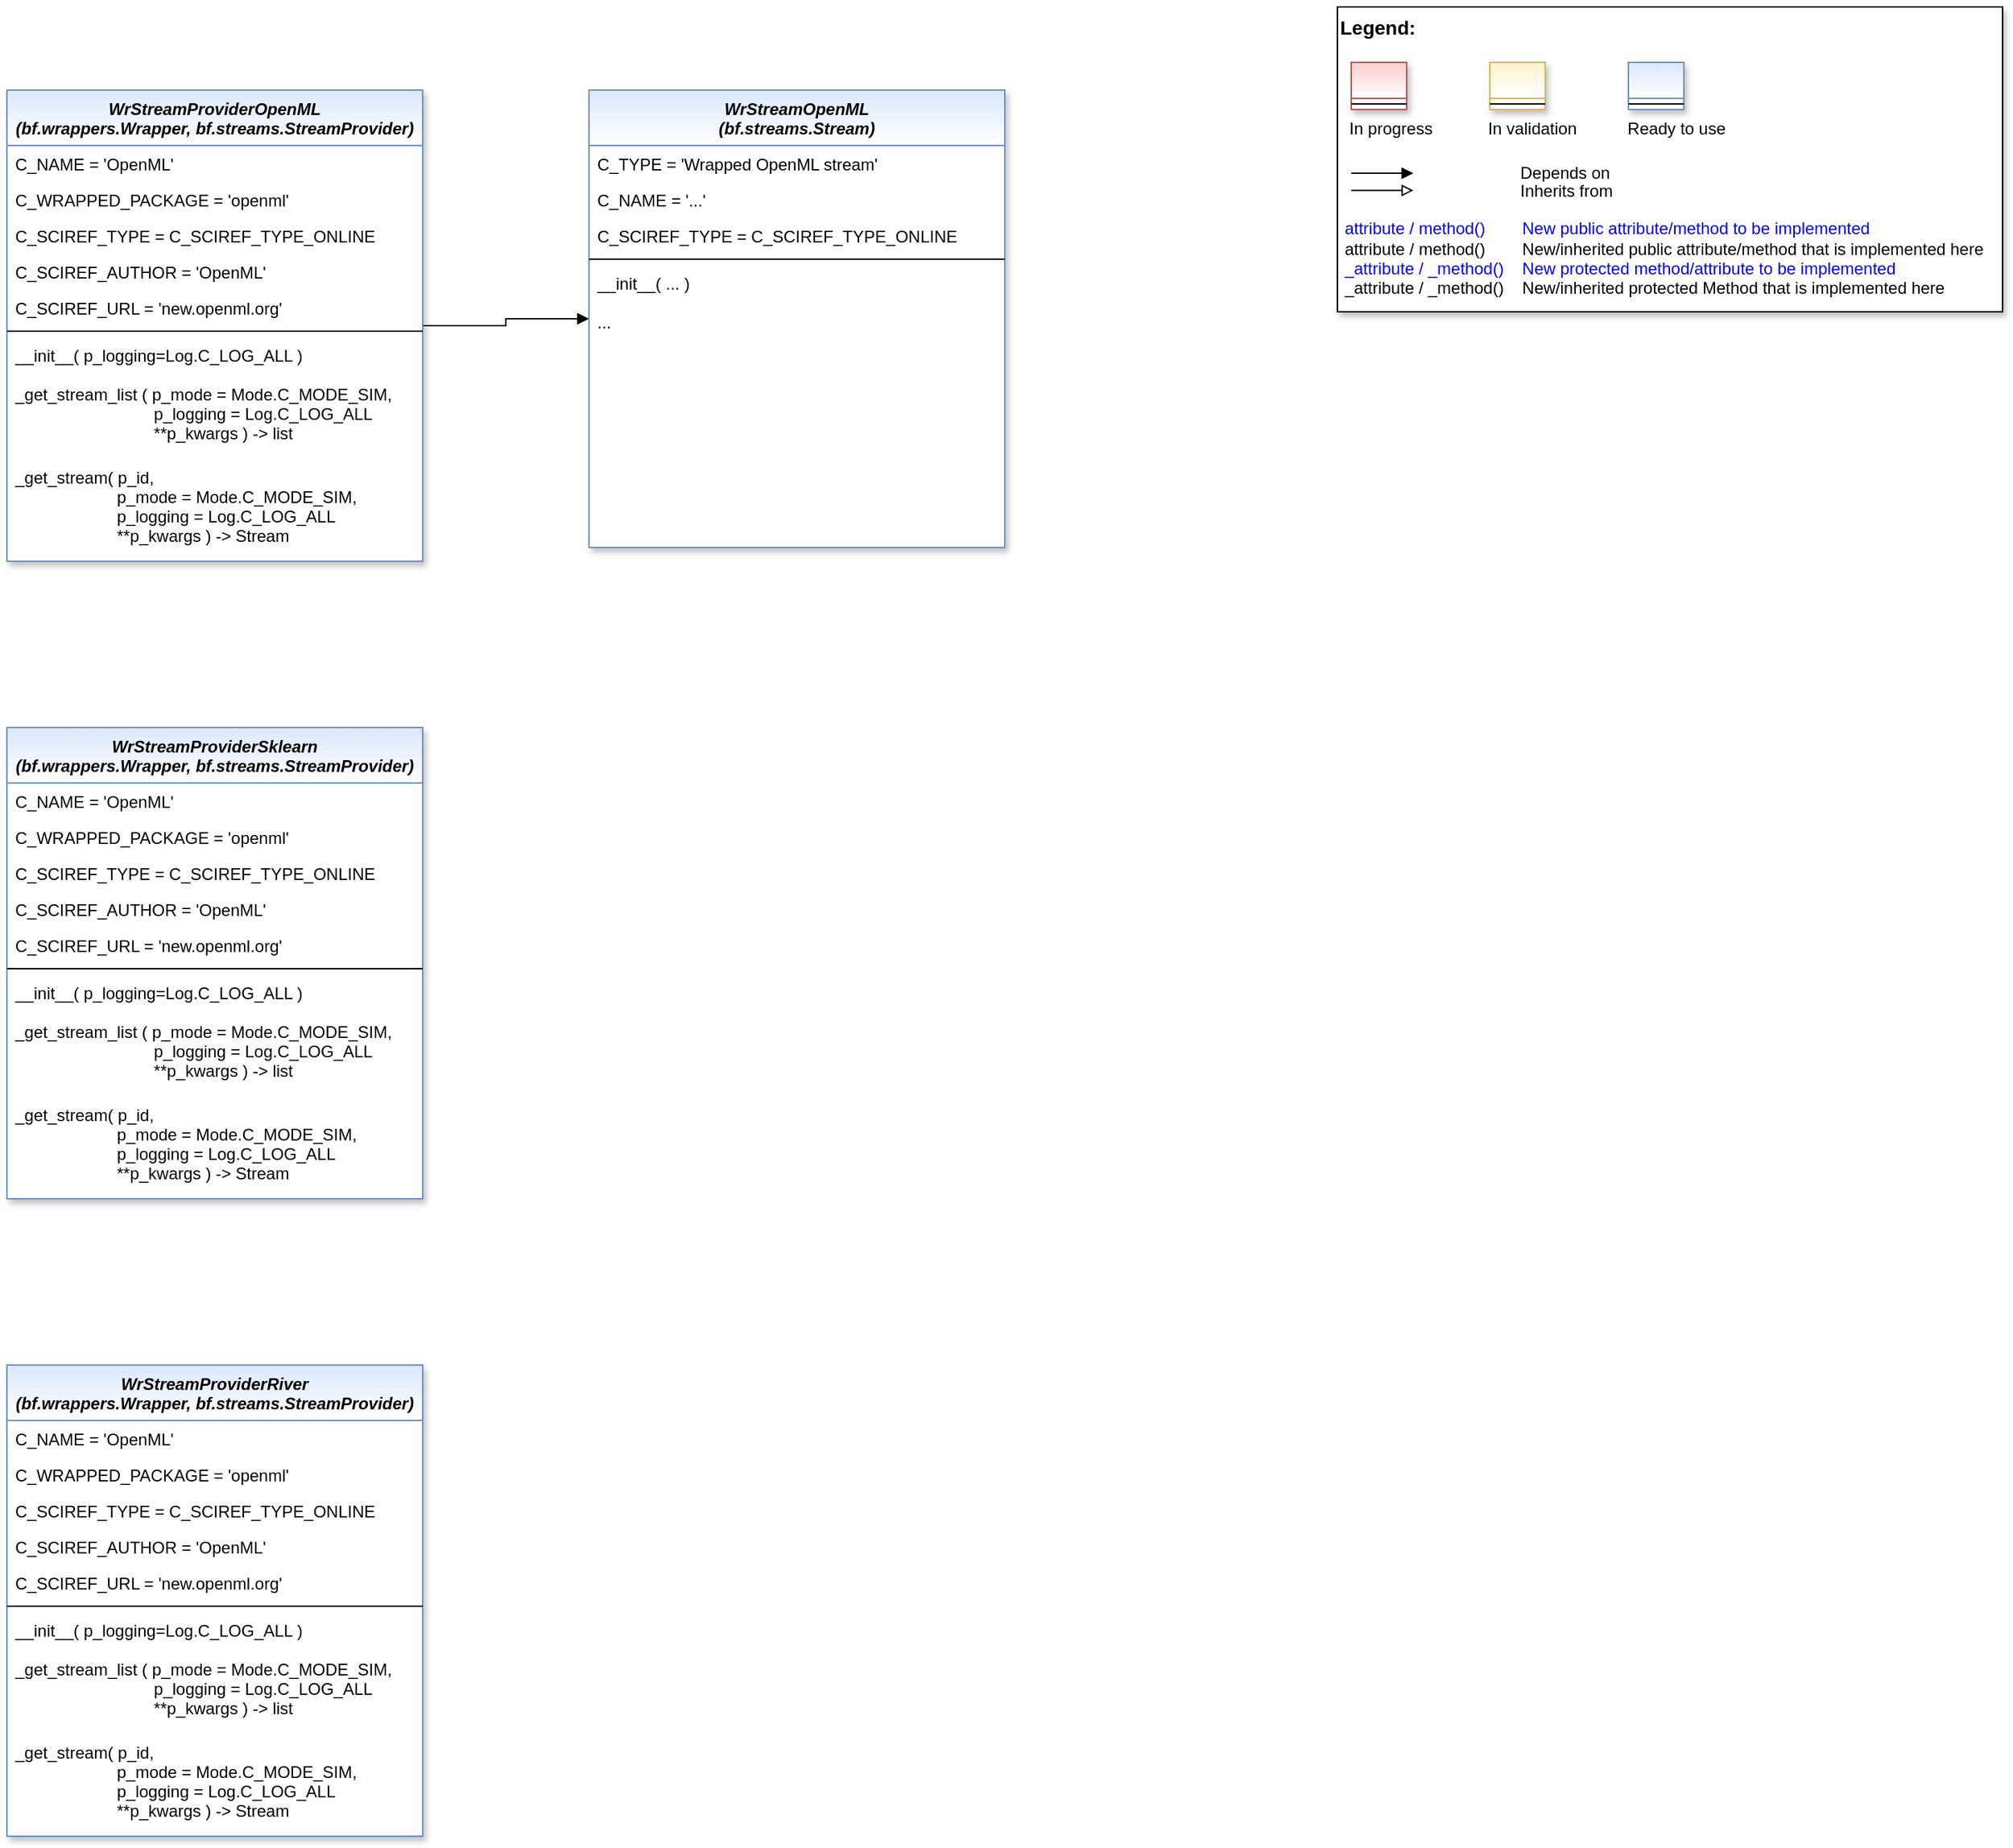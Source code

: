 <mxfile version="20.3.0" type="device"><diagram id="C5RBs43oDa-KdzZeNtuy" name="Page-1"><mxGraphModel dx="1378" dy="905" grid="1" gridSize="10" guides="1" tooltips="1" connect="1" arrows="1" fold="1" page="1" pageScale="1" pageWidth="2336" pageHeight="1654" math="0" shadow="0"><root><mxCell id="WIyWlLk6GJQsqaUBKTNV-0"/><mxCell id="WIyWlLk6GJQsqaUBKTNV-1" parent="WIyWlLk6GJQsqaUBKTNV-0"/><mxCell id="Q9kL15b_nmazm_Xh1AIU-16" style="edgeStyle=orthogonalEdgeStyle;rounded=0;orthogonalLoop=1;jettySize=auto;html=1;fontColor=default;endArrow=block;endFill=1;" edge="1" parent="WIyWlLk6GJQsqaUBKTNV-1" source="dl7jBH0QpKdt2L9IKGmV-13" target="Q9kL15b_nmazm_Xh1AIU-5"><mxGeometry relative="1" as="geometry"/></mxCell><mxCell id="dl7jBH0QpKdt2L9IKGmV-13" value="WrStreamProviderOpenML &#10;(bf.wrappers.Wrapper, bf.streams.StreamProvider)" style="swimlane;fontStyle=3;align=center;verticalAlign=top;childLayout=stackLayout;horizontal=1;startSize=40;horizontalStack=0;resizeParent=1;resizeLast=0;collapsible=1;marginBottom=0;rounded=0;shadow=1;strokeWidth=1;fillColor=#dae8fc;strokeColor=#6c8ebf;gradientColor=#ffffff;swimlaneFillColor=#ffffff;" parent="WIyWlLk6GJQsqaUBKTNV-1" vertex="1"><mxGeometry x="40" y="100" width="300" height="340" as="geometry"><mxRectangle x="230" y="140" width="160" height="26" as="alternateBounds"/></mxGeometry></mxCell><mxCell id="dl7jBH0QpKdt2L9IKGmV-24" value="C_NAME = 'OpenML'" style="text;align=left;verticalAlign=top;spacingLeft=4;spacingRight=4;overflow=hidden;rotatable=0;points=[[0,0.5],[1,0.5]];portConstraint=eastwest;" parent="dl7jBH0QpKdt2L9IKGmV-13" vertex="1"><mxGeometry y="40" width="300" height="26" as="geometry"/></mxCell><mxCell id="dl7jBH0QpKdt2L9IKGmV-25" value="C_WRAPPED_PACKAGE = 'openml'" style="text;align=left;verticalAlign=top;spacingLeft=4;spacingRight=4;overflow=hidden;rotatable=0;points=[[0,0.5],[1,0.5]];portConstraint=eastwest;" parent="dl7jBH0QpKdt2L9IKGmV-13" vertex="1"><mxGeometry y="66" width="300" height="26" as="geometry"/></mxCell><mxCell id="Q9kL15b_nmazm_Xh1AIU-0" value="C_SCIREF_TYPE = C_SCIREF_TYPE_ONLINE" style="text;align=left;verticalAlign=top;spacingLeft=4;spacingRight=4;overflow=hidden;rotatable=0;points=[[0,0.5],[1,0.5]];portConstraint=eastwest;" vertex="1" parent="dl7jBH0QpKdt2L9IKGmV-13"><mxGeometry y="92" width="300" height="26" as="geometry"/></mxCell><mxCell id="Q9kL15b_nmazm_Xh1AIU-1" value="C_SCIREF_AUTHOR = 'OpenML'" style="text;align=left;verticalAlign=top;spacingLeft=4;spacingRight=4;overflow=hidden;rotatable=0;points=[[0,0.5],[1,0.5]];portConstraint=eastwest;" vertex="1" parent="dl7jBH0QpKdt2L9IKGmV-13"><mxGeometry y="118" width="300" height="26" as="geometry"/></mxCell><mxCell id="Q9kL15b_nmazm_Xh1AIU-2" value="C_SCIREF_URL = 'new.openml.org'" style="text;align=left;verticalAlign=top;spacingLeft=4;spacingRight=4;overflow=hidden;rotatable=0;points=[[0,0.5],[1,0.5]];portConstraint=eastwest;" vertex="1" parent="dl7jBH0QpKdt2L9IKGmV-13"><mxGeometry y="144" width="300" height="26" as="geometry"/></mxCell><mxCell id="dl7jBH0QpKdt2L9IKGmV-20" value="" style="line;html=1;strokeWidth=1;align=left;verticalAlign=middle;spacingTop=-1;spacingLeft=3;spacingRight=3;rotatable=0;labelPosition=right;points=[];portConstraint=eastwest;" parent="dl7jBH0QpKdt2L9IKGmV-13" vertex="1"><mxGeometry y="170" width="300" height="8" as="geometry"/></mxCell><mxCell id="dl7jBH0QpKdt2L9IKGmV-21" value="__init__( p_logging=Log.C_LOG_ALL )" style="text;align=left;verticalAlign=top;spacingLeft=4;spacingRight=4;overflow=hidden;rotatable=0;points=[[0,0.5],[1,0.5]];portConstraint=eastwest;" parent="dl7jBH0QpKdt2L9IKGmV-13" vertex="1"><mxGeometry y="178" width="300" height="28" as="geometry"/></mxCell><mxCell id="Q9kL15b_nmazm_Xh1AIU-3" value="_get_stream_list ( p_mode = Mode.C_MODE_SIM,&#10;                              p_logging = Log.C_LOG_ALL &#10;                              **p_kwargs ) -&gt; list " style="text;align=left;verticalAlign=top;spacingLeft=4;spacingRight=4;overflow=hidden;rotatable=0;points=[[0,0.5],[1,0.5]];portConstraint=eastwest;fontColor=default;" vertex="1" parent="dl7jBH0QpKdt2L9IKGmV-13"><mxGeometry y="206" width="300" height="60" as="geometry"/></mxCell><mxCell id="Q9kL15b_nmazm_Xh1AIU-4" value="_get_stream( p_id, &#10;                      p_mode = Mode.C_MODE_SIM,&#10;                      p_logging = Log.C_LOG_ALL &#10;                      **p_kwargs ) -&gt; Stream " style="text;align=left;verticalAlign=top;spacingLeft=4;spacingRight=4;overflow=hidden;rotatable=0;points=[[0,0.5],[1,0.5]];portConstraint=eastwest;fontColor=default;" vertex="1" parent="dl7jBH0QpKdt2L9IKGmV-13"><mxGeometry y="266" width="300" height="70" as="geometry"/></mxCell><mxCell id="4z1ZA7iLyQSW-nbc1bQL-4" value="" style="group" parent="WIyWlLk6GJQsqaUBKTNV-1" vertex="1" connectable="0"><mxGeometry x="1000" y="40" width="480" height="220" as="geometry"/></mxCell><mxCell id="4z1ZA7iLyQSW-nbc1bQL-5" value="&lt;font color=&quot;#000000&quot; size=&quot;1&quot;&gt;&lt;b style=&quot;font-size: 14px&quot;&gt;Legend:&lt;br&gt;&lt;/b&gt;&lt;/font&gt;&lt;br&gt;&lt;br&gt;&lt;br&gt;&lt;font color=&quot;#0000ff&quot; style=&quot;font-size: 6px&quot;&gt;&lt;br&gt;&lt;/font&gt;&lt;span style=&quot;color: rgb(0 , 0 , 0)&quot;&gt;&lt;font style=&quot;font-size: 4px&quot;&gt;&amp;nbsp; &amp;nbsp;&lt;/font&gt;&amp;nbsp;In progress&amp;nbsp; &amp;nbsp; &amp;nbsp; &amp;nbsp; &amp;nbsp; &amp;nbsp; In validation&amp;nbsp; &amp;nbsp; &amp;nbsp; &amp;nbsp; &amp;nbsp; &amp;nbsp;Ready to use&lt;/span&gt;&lt;font color=&quot;#000000&quot;&gt;&amp;nbsp;&lt;br&gt;&lt;/font&gt;&lt;font color=&quot;#0000ff&quot;&gt;&lt;br&gt;&lt;br&gt;&lt;br&gt;&lt;br&gt;&amp;nbsp;attribute / method()&amp;nbsp; &amp;nbsp; &amp;nbsp; &amp;nbsp; New public attribute/method to be implemented&lt;/font&gt;&lt;br&gt;&lt;font color=&quot;#000000&quot;&gt;&amp;nbsp;&lt;/font&gt;&lt;font color=&quot;#000000&quot;&gt;attribute / method()&lt;span&gt;&#9;&lt;/span&gt;&amp;nbsp; &amp;nbsp; &amp;nbsp; &amp;nbsp;New/inherited public attribute/method that is implemented here&lt;br&gt;&lt;/font&gt;&lt;font color=&quot;#0000ff&quot;&gt;&amp;nbsp;_attribute /&amp;nbsp;&lt;/font&gt;&lt;font color=&quot;#0000ff&quot;&gt;_method()&amp;nbsp; &amp;nbsp; New protected method/attribute to be implemented&lt;/font&gt;&lt;br&gt;&lt;font color=&quot;#000000&quot;&gt;&amp;nbsp;_attribute / _method()&amp;nbsp; &amp;nbsp; New/inherited protected Method that is implemented here&lt;br&gt;&lt;/font&gt;&lt;font color=&quot;#000000&quot;&gt;&lt;br&gt;&lt;br&gt;&lt;br&gt;&lt;br&gt;&lt;br&gt;&lt;/font&gt;" style="text;html=1;align=left;verticalAlign=top;whiteSpace=wrap;rounded=0;fontColor=#006600;strokeColor=#000000;shadow=1;fillColor=#ffffff;" parent="4z1ZA7iLyQSW-nbc1bQL-4" vertex="1"><mxGeometry width="480" height="220" as="geometry"/></mxCell><mxCell id="4z1ZA7iLyQSW-nbc1bQL-6" value="Depends on" style="endArrow=block;html=1;labelPosition=right;verticalLabelPosition=middle;align=left;verticalAlign=middle;endFill=1;fontSize=12;" parent="4z1ZA7iLyQSW-nbc1bQL-4" edge="1"><mxGeometry x="-1590" y="-2180" width="50" height="50" as="geometry"><mxPoint x="10.0" y="120.003" as="sourcePoint"/><mxPoint x="54.848" y="120.003" as="targetPoint"/><mxPoint x="98" as="offset"/><Array as="points"><mxPoint x="30" y="120"/></Array></mxGeometry></mxCell><mxCell id="4z1ZA7iLyQSW-nbc1bQL-7" value="Inherits from" style="endArrow=block;html=1;labelPosition=right;verticalLabelPosition=middle;align=left;verticalAlign=middle;endFill=0;fontSize=12;" parent="4z1ZA7iLyQSW-nbc1bQL-4" edge="1"><mxGeometry x="-1590" y="-2180" width="50" height="50" as="geometry"><mxPoint x="10.0" y="132.385" as="sourcePoint"/><mxPoint x="54.848" y="132.385" as="targetPoint"/><mxPoint x="98" y="1" as="offset"/></mxGeometry></mxCell><mxCell id="4z1ZA7iLyQSW-nbc1bQL-8" value="" style="swimlane;fontStyle=3;align=center;verticalAlign=top;childLayout=stackLayout;horizontal=1;startSize=26;horizontalStack=0;resizeParent=1;resizeLast=0;collapsible=1;marginBottom=0;rounded=0;shadow=1;strokeWidth=1;fillColor=#f8cecc;strokeColor=#b85450;gradientColor=#ffffff;swimlaneFillColor=#ffffff;" parent="4z1ZA7iLyQSW-nbc1bQL-4" vertex="1"><mxGeometry x="10" y="40" width="40" height="34" as="geometry"><mxRectangle x="230" y="140" width="160" height="26" as="alternateBounds"/></mxGeometry></mxCell><mxCell id="4z1ZA7iLyQSW-nbc1bQL-9" value="" style="line;html=1;strokeWidth=1;align=left;verticalAlign=middle;spacingTop=-1;spacingLeft=3;spacingRight=3;rotatable=0;labelPosition=right;points=[];portConstraint=eastwest;" parent="4z1ZA7iLyQSW-nbc1bQL-8" vertex="1"><mxGeometry y="26" width="40" height="8" as="geometry"/></mxCell><mxCell id="4z1ZA7iLyQSW-nbc1bQL-10" value="" style="swimlane;fontStyle=3;align=center;verticalAlign=top;childLayout=stackLayout;horizontal=1;startSize=26;horizontalStack=0;resizeParent=1;resizeLast=0;collapsible=1;marginBottom=0;rounded=0;shadow=1;strokeWidth=1;fillColor=#fff2cc;strokeColor=#d6b656;gradientColor=#ffffff;swimlaneFillColor=#ffffff;" parent="4z1ZA7iLyQSW-nbc1bQL-4" vertex="1"><mxGeometry x="110" y="40" width="40" height="34" as="geometry"><mxRectangle x="230" y="140" width="160" height="26" as="alternateBounds"/></mxGeometry></mxCell><mxCell id="4z1ZA7iLyQSW-nbc1bQL-11" value="" style="line;html=1;strokeWidth=1;align=left;verticalAlign=middle;spacingTop=-1;spacingLeft=3;spacingRight=3;rotatable=0;labelPosition=right;points=[];portConstraint=eastwest;" parent="4z1ZA7iLyQSW-nbc1bQL-10" vertex="1"><mxGeometry y="26" width="40" height="8" as="geometry"/></mxCell><mxCell id="4z1ZA7iLyQSW-nbc1bQL-12" value="" style="swimlane;fontStyle=3;align=center;verticalAlign=top;childLayout=stackLayout;horizontal=1;startSize=26;horizontalStack=0;resizeParent=1;resizeLast=0;collapsible=1;marginBottom=0;rounded=0;shadow=1;strokeWidth=1;fillColor=#dae8fc;strokeColor=#6c8ebf;gradientColor=#ffffff;swimlaneFillColor=#ffffff;" parent="4z1ZA7iLyQSW-nbc1bQL-4" vertex="1"><mxGeometry x="210" y="40" width="40" height="34" as="geometry"><mxRectangle x="230" y="140" width="160" height="26" as="alternateBounds"/></mxGeometry></mxCell><mxCell id="4z1ZA7iLyQSW-nbc1bQL-13" value="" style="line;html=1;strokeWidth=1;align=left;verticalAlign=middle;spacingTop=-1;spacingLeft=3;spacingRight=3;rotatable=0;labelPosition=right;points=[];portConstraint=eastwest;" parent="4z1ZA7iLyQSW-nbc1bQL-12" vertex="1"><mxGeometry y="26" width="40" height="8" as="geometry"/></mxCell><mxCell id="Q9kL15b_nmazm_Xh1AIU-5" value="WrStreamOpenML &#10;(bf.streams.Stream)" style="swimlane;fontStyle=3;align=center;verticalAlign=top;childLayout=stackLayout;horizontal=1;startSize=40;horizontalStack=0;resizeParent=1;resizeLast=0;collapsible=1;marginBottom=0;rounded=0;shadow=1;strokeWidth=1;fillColor=#dae8fc;strokeColor=#6c8ebf;gradientColor=#ffffff;swimlaneFillColor=#ffffff;" vertex="1" parent="WIyWlLk6GJQsqaUBKTNV-1"><mxGeometry x="460" y="100" width="300" height="330" as="geometry"><mxRectangle x="230" y="140" width="160" height="26" as="alternateBounds"/></mxGeometry></mxCell><mxCell id="Q9kL15b_nmazm_Xh1AIU-7" value="C_TYPE = 'Wrapped OpenML stream'" style="text;align=left;verticalAlign=top;spacingLeft=4;spacingRight=4;overflow=hidden;rotatable=0;points=[[0,0.5],[1,0.5]];portConstraint=eastwest;" vertex="1" parent="Q9kL15b_nmazm_Xh1AIU-5"><mxGeometry y="40" width="300" height="26" as="geometry"/></mxCell><mxCell id="Q9kL15b_nmazm_Xh1AIU-6" value="C_NAME = '...'" style="text;align=left;verticalAlign=top;spacingLeft=4;spacingRight=4;overflow=hidden;rotatable=0;points=[[0,0.5],[1,0.5]];portConstraint=eastwest;" vertex="1" parent="Q9kL15b_nmazm_Xh1AIU-5"><mxGeometry y="66" width="300" height="26" as="geometry"/></mxCell><mxCell id="Q9kL15b_nmazm_Xh1AIU-8" value="C_SCIREF_TYPE = C_SCIREF_TYPE_ONLINE" style="text;align=left;verticalAlign=top;spacingLeft=4;spacingRight=4;overflow=hidden;rotatable=0;points=[[0,0.5],[1,0.5]];portConstraint=eastwest;" vertex="1" parent="Q9kL15b_nmazm_Xh1AIU-5"><mxGeometry y="92" width="300" height="26" as="geometry"/></mxCell><mxCell id="Q9kL15b_nmazm_Xh1AIU-11" value="" style="line;html=1;strokeWidth=1;align=left;verticalAlign=middle;spacingTop=-1;spacingLeft=3;spacingRight=3;rotatable=0;labelPosition=right;points=[];portConstraint=eastwest;" vertex="1" parent="Q9kL15b_nmazm_Xh1AIU-5"><mxGeometry y="118" width="300" height="8" as="geometry"/></mxCell><mxCell id="Q9kL15b_nmazm_Xh1AIU-17" value="__init__( ... )" style="text;align=left;verticalAlign=top;spacingLeft=4;spacingRight=4;overflow=hidden;rotatable=0;points=[[0,0.5],[1,0.5]];portConstraint=eastwest;" vertex="1" parent="Q9kL15b_nmazm_Xh1AIU-5"><mxGeometry y="126" width="300" height="28" as="geometry"/></mxCell><mxCell id="Q9kL15b_nmazm_Xh1AIU-18" value="..." style="text;align=left;verticalAlign=top;spacingLeft=4;spacingRight=4;overflow=hidden;rotatable=0;points=[[0,0.5],[1,0.5]];portConstraint=eastwest;" vertex="1" parent="Q9kL15b_nmazm_Xh1AIU-5"><mxGeometry y="154" width="300" height="28" as="geometry"/></mxCell><mxCell id="Q9kL15b_nmazm_Xh1AIU-19" value="WrStreamProviderSklearn&#10;(bf.wrappers.Wrapper, bf.streams.StreamProvider)" style="swimlane;fontStyle=3;align=center;verticalAlign=top;childLayout=stackLayout;horizontal=1;startSize=40;horizontalStack=0;resizeParent=1;resizeLast=0;collapsible=1;marginBottom=0;rounded=0;shadow=1;strokeWidth=1;fillColor=#dae8fc;strokeColor=#6c8ebf;gradientColor=#ffffff;swimlaneFillColor=#ffffff;" vertex="1" parent="WIyWlLk6GJQsqaUBKTNV-1"><mxGeometry x="40" y="560" width="300" height="340" as="geometry"><mxRectangle x="230" y="140" width="160" height="26" as="alternateBounds"/></mxGeometry></mxCell><mxCell id="Q9kL15b_nmazm_Xh1AIU-20" value="C_NAME = 'OpenML'" style="text;align=left;verticalAlign=top;spacingLeft=4;spacingRight=4;overflow=hidden;rotatable=0;points=[[0,0.5],[1,0.5]];portConstraint=eastwest;" vertex="1" parent="Q9kL15b_nmazm_Xh1AIU-19"><mxGeometry y="40" width="300" height="26" as="geometry"/></mxCell><mxCell id="Q9kL15b_nmazm_Xh1AIU-21" value="C_WRAPPED_PACKAGE = 'openml'" style="text;align=left;verticalAlign=top;spacingLeft=4;spacingRight=4;overflow=hidden;rotatable=0;points=[[0,0.5],[1,0.5]];portConstraint=eastwest;" vertex="1" parent="Q9kL15b_nmazm_Xh1AIU-19"><mxGeometry y="66" width="300" height="26" as="geometry"/></mxCell><mxCell id="Q9kL15b_nmazm_Xh1AIU-22" value="C_SCIREF_TYPE = C_SCIREF_TYPE_ONLINE" style="text;align=left;verticalAlign=top;spacingLeft=4;spacingRight=4;overflow=hidden;rotatable=0;points=[[0,0.5],[1,0.5]];portConstraint=eastwest;" vertex="1" parent="Q9kL15b_nmazm_Xh1AIU-19"><mxGeometry y="92" width="300" height="26" as="geometry"/></mxCell><mxCell id="Q9kL15b_nmazm_Xh1AIU-23" value="C_SCIREF_AUTHOR = 'OpenML'" style="text;align=left;verticalAlign=top;spacingLeft=4;spacingRight=4;overflow=hidden;rotatable=0;points=[[0,0.5],[1,0.5]];portConstraint=eastwest;" vertex="1" parent="Q9kL15b_nmazm_Xh1AIU-19"><mxGeometry y="118" width="300" height="26" as="geometry"/></mxCell><mxCell id="Q9kL15b_nmazm_Xh1AIU-24" value="C_SCIREF_URL = 'new.openml.org'" style="text;align=left;verticalAlign=top;spacingLeft=4;spacingRight=4;overflow=hidden;rotatable=0;points=[[0,0.5],[1,0.5]];portConstraint=eastwest;" vertex="1" parent="Q9kL15b_nmazm_Xh1AIU-19"><mxGeometry y="144" width="300" height="26" as="geometry"/></mxCell><mxCell id="Q9kL15b_nmazm_Xh1AIU-25" value="" style="line;html=1;strokeWidth=1;align=left;verticalAlign=middle;spacingTop=-1;spacingLeft=3;spacingRight=3;rotatable=0;labelPosition=right;points=[];portConstraint=eastwest;" vertex="1" parent="Q9kL15b_nmazm_Xh1AIU-19"><mxGeometry y="170" width="300" height="8" as="geometry"/></mxCell><mxCell id="Q9kL15b_nmazm_Xh1AIU-26" value="__init__( p_logging=Log.C_LOG_ALL )" style="text;align=left;verticalAlign=top;spacingLeft=4;spacingRight=4;overflow=hidden;rotatable=0;points=[[0,0.5],[1,0.5]];portConstraint=eastwest;" vertex="1" parent="Q9kL15b_nmazm_Xh1AIU-19"><mxGeometry y="178" width="300" height="28" as="geometry"/></mxCell><mxCell id="Q9kL15b_nmazm_Xh1AIU-27" value="_get_stream_list ( p_mode = Mode.C_MODE_SIM,&#10;                              p_logging = Log.C_LOG_ALL &#10;                              **p_kwargs ) -&gt; list " style="text;align=left;verticalAlign=top;spacingLeft=4;spacingRight=4;overflow=hidden;rotatable=0;points=[[0,0.5],[1,0.5]];portConstraint=eastwest;fontColor=default;" vertex="1" parent="Q9kL15b_nmazm_Xh1AIU-19"><mxGeometry y="206" width="300" height="60" as="geometry"/></mxCell><mxCell id="Q9kL15b_nmazm_Xh1AIU-28" value="_get_stream( p_id, &#10;                      p_mode = Mode.C_MODE_SIM,&#10;                      p_logging = Log.C_LOG_ALL &#10;                      **p_kwargs ) -&gt; Stream " style="text;align=left;verticalAlign=top;spacingLeft=4;spacingRight=4;overflow=hidden;rotatable=0;points=[[0,0.5],[1,0.5]];portConstraint=eastwest;fontColor=default;" vertex="1" parent="Q9kL15b_nmazm_Xh1AIU-19"><mxGeometry y="266" width="300" height="70" as="geometry"/></mxCell><mxCell id="Q9kL15b_nmazm_Xh1AIU-29" value="WrStreamProviderRiver&#10;(bf.wrappers.Wrapper, bf.streams.StreamProvider)" style="swimlane;fontStyle=3;align=center;verticalAlign=top;childLayout=stackLayout;horizontal=1;startSize=40;horizontalStack=0;resizeParent=1;resizeLast=0;collapsible=1;marginBottom=0;rounded=0;shadow=1;strokeWidth=1;fillColor=#dae8fc;strokeColor=#6c8ebf;gradientColor=#ffffff;swimlaneFillColor=#ffffff;" vertex="1" parent="WIyWlLk6GJQsqaUBKTNV-1"><mxGeometry x="40" y="1020" width="300" height="340" as="geometry"><mxRectangle x="230" y="140" width="160" height="26" as="alternateBounds"/></mxGeometry></mxCell><mxCell id="Q9kL15b_nmazm_Xh1AIU-30" value="C_NAME = 'OpenML'" style="text;align=left;verticalAlign=top;spacingLeft=4;spacingRight=4;overflow=hidden;rotatable=0;points=[[0,0.5],[1,0.5]];portConstraint=eastwest;" vertex="1" parent="Q9kL15b_nmazm_Xh1AIU-29"><mxGeometry y="40" width="300" height="26" as="geometry"/></mxCell><mxCell id="Q9kL15b_nmazm_Xh1AIU-31" value="C_WRAPPED_PACKAGE = 'openml'" style="text;align=left;verticalAlign=top;spacingLeft=4;spacingRight=4;overflow=hidden;rotatable=0;points=[[0,0.5],[1,0.5]];portConstraint=eastwest;" vertex="1" parent="Q9kL15b_nmazm_Xh1AIU-29"><mxGeometry y="66" width="300" height="26" as="geometry"/></mxCell><mxCell id="Q9kL15b_nmazm_Xh1AIU-32" value="C_SCIREF_TYPE = C_SCIREF_TYPE_ONLINE" style="text;align=left;verticalAlign=top;spacingLeft=4;spacingRight=4;overflow=hidden;rotatable=0;points=[[0,0.5],[1,0.5]];portConstraint=eastwest;" vertex="1" parent="Q9kL15b_nmazm_Xh1AIU-29"><mxGeometry y="92" width="300" height="26" as="geometry"/></mxCell><mxCell id="Q9kL15b_nmazm_Xh1AIU-33" value="C_SCIREF_AUTHOR = 'OpenML'" style="text;align=left;verticalAlign=top;spacingLeft=4;spacingRight=4;overflow=hidden;rotatable=0;points=[[0,0.5],[1,0.5]];portConstraint=eastwest;" vertex="1" parent="Q9kL15b_nmazm_Xh1AIU-29"><mxGeometry y="118" width="300" height="26" as="geometry"/></mxCell><mxCell id="Q9kL15b_nmazm_Xh1AIU-34" value="C_SCIREF_URL = 'new.openml.org'" style="text;align=left;verticalAlign=top;spacingLeft=4;spacingRight=4;overflow=hidden;rotatable=0;points=[[0,0.5],[1,0.5]];portConstraint=eastwest;" vertex="1" parent="Q9kL15b_nmazm_Xh1AIU-29"><mxGeometry y="144" width="300" height="26" as="geometry"/></mxCell><mxCell id="Q9kL15b_nmazm_Xh1AIU-35" value="" style="line;html=1;strokeWidth=1;align=left;verticalAlign=middle;spacingTop=-1;spacingLeft=3;spacingRight=3;rotatable=0;labelPosition=right;points=[];portConstraint=eastwest;" vertex="1" parent="Q9kL15b_nmazm_Xh1AIU-29"><mxGeometry y="170" width="300" height="8" as="geometry"/></mxCell><mxCell id="Q9kL15b_nmazm_Xh1AIU-36" value="__init__( p_logging=Log.C_LOG_ALL )" style="text;align=left;verticalAlign=top;spacingLeft=4;spacingRight=4;overflow=hidden;rotatable=0;points=[[0,0.5],[1,0.5]];portConstraint=eastwest;" vertex="1" parent="Q9kL15b_nmazm_Xh1AIU-29"><mxGeometry y="178" width="300" height="28" as="geometry"/></mxCell><mxCell id="Q9kL15b_nmazm_Xh1AIU-37" value="_get_stream_list ( p_mode = Mode.C_MODE_SIM,&#10;                              p_logging = Log.C_LOG_ALL &#10;                              **p_kwargs ) -&gt; list " style="text;align=left;verticalAlign=top;spacingLeft=4;spacingRight=4;overflow=hidden;rotatable=0;points=[[0,0.5],[1,0.5]];portConstraint=eastwest;fontColor=default;" vertex="1" parent="Q9kL15b_nmazm_Xh1AIU-29"><mxGeometry y="206" width="300" height="60" as="geometry"/></mxCell><mxCell id="Q9kL15b_nmazm_Xh1AIU-38" value="_get_stream( p_id, &#10;                      p_mode = Mode.C_MODE_SIM,&#10;                      p_logging = Log.C_LOG_ALL &#10;                      **p_kwargs ) -&gt; Stream " style="text;align=left;verticalAlign=top;spacingLeft=4;spacingRight=4;overflow=hidden;rotatable=0;points=[[0,0.5],[1,0.5]];portConstraint=eastwest;fontColor=default;" vertex="1" parent="Q9kL15b_nmazm_Xh1AIU-29"><mxGeometry y="266" width="300" height="70" as="geometry"/></mxCell></root></mxGraphModel></diagram></mxfile>